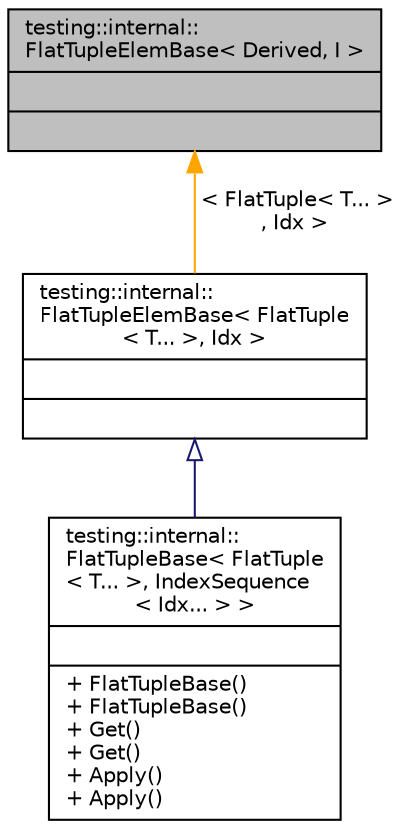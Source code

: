 digraph "testing::internal::FlatTupleElemBase&lt; Derived, I &gt;"
{
 // INTERACTIVE_SVG=YES
 // LATEX_PDF_SIZE
  edge [fontname="Helvetica",fontsize="10",labelfontname="Helvetica",labelfontsize="10"];
  node [fontname="Helvetica",fontsize="10",shape=record];
  Node1 [label="{testing::internal::\lFlatTupleElemBase\< Derived, I \>\n||}",height=0.2,width=0.4,color="black", fillcolor="grey75", style="filled", fontcolor="black",tooltip=" "];
  Node1 -> Node2 [dir="back",color="orange",fontsize="10",style="solid",label=" \< FlatTuple\< T... \>\l, Idx \>" ,fontname="Helvetica"];
  Node2 [label="{testing::internal::\lFlatTupleElemBase\< FlatTuple\l\< T... \>, Idx \>\n||}",height=0.2,width=0.4,color="black", fillcolor="white", style="filled",URL="$da/d65/structtesting_1_1internal_1_1_flat_tuple_elem_base.html",tooltip=" "];
  Node2 -> Node3 [dir="back",color="midnightblue",fontsize="10",style="solid",arrowtail="onormal",fontname="Helvetica"];
  Node3 [label="{testing::internal::\lFlatTupleBase\< FlatTuple\l\< T... \>, IndexSequence\l\< Idx... \> \>\n||+ FlatTupleBase()\l+ FlatTupleBase()\l+ Get()\l+ Get()\l+ Apply()\l+ Apply()\l}",height=0.2,width=0.4,color="black", fillcolor="white", style="filled",URL="$dc/d93/structtesting_1_1internal_1_1_flat_tuple_base_3_01_flat_tuple_3_01_t_8_8_8_01_4_00_01_index_sequence_3_01_idx_8_8_8_01_4_01_4.html",tooltip=" "];
}
